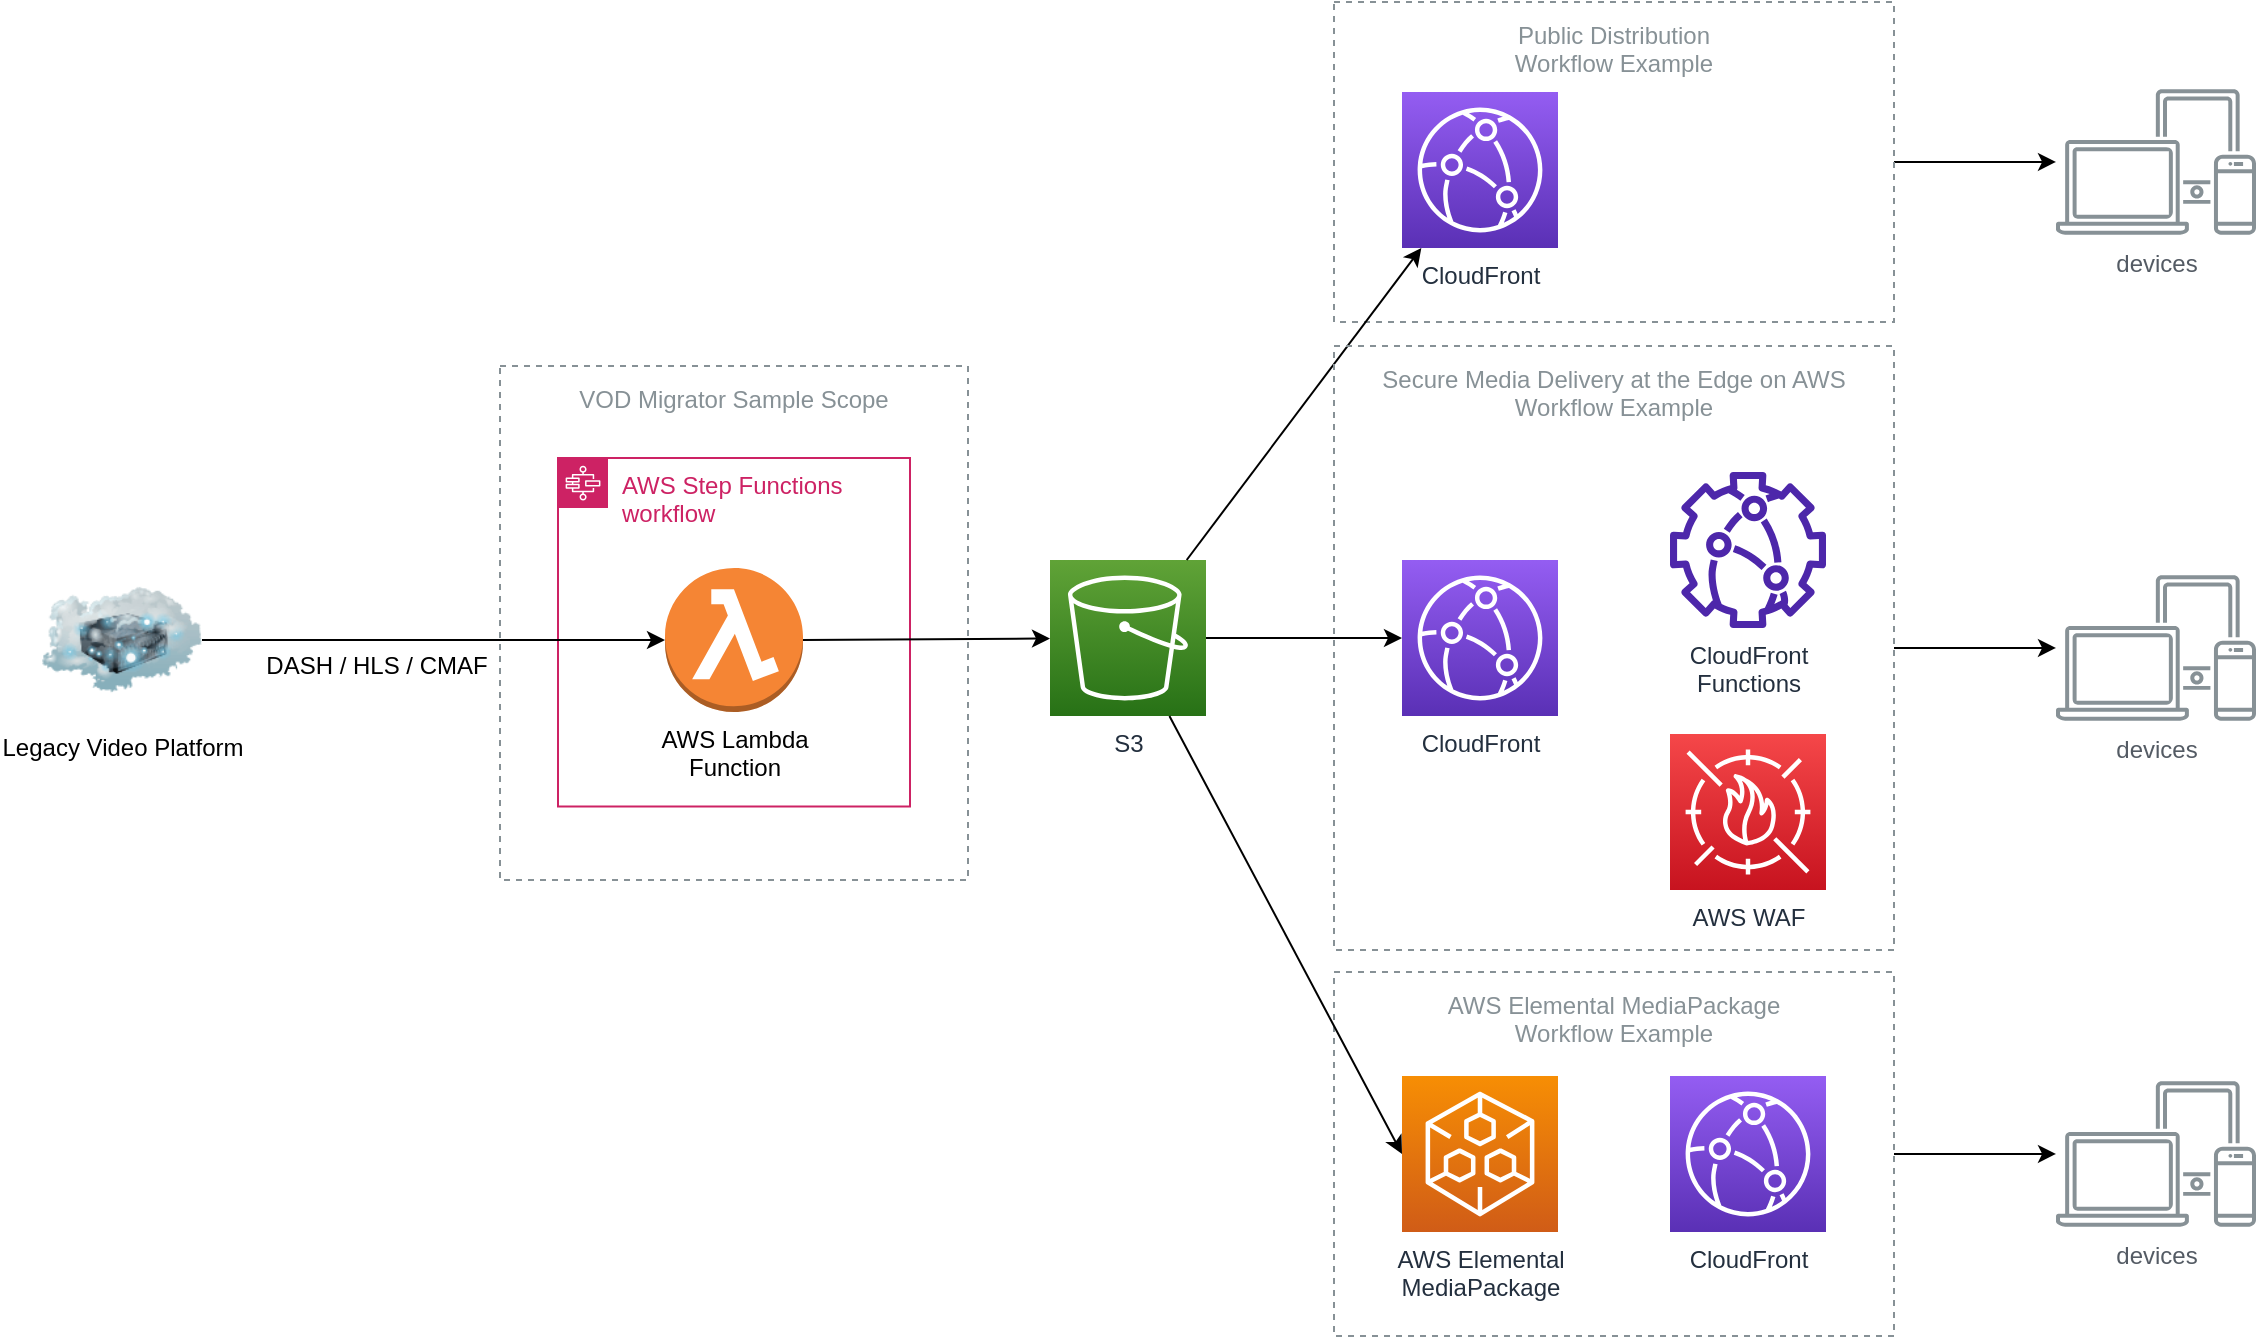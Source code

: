 <mxfile version="21.3.5" type="device">
  <diagram id="6V1RkcjRgHDBsygKQ3vI" name="Page-1">
    <mxGraphModel dx="1669" dy="1021" grid="0" gridSize="10" guides="1" tooltips="1" connect="1" arrows="1" fold="1" page="1" pageScale="1" pageWidth="1100" pageHeight="850" math="0" shadow="0">
      <root>
        <mxCell id="0" />
        <mxCell id="1" parent="0" />
        <mxCell id="mRjOx6q8iTEAwvPDBnvQ-6" value="VOD Migrator Sample Scope" style="outlineConnect=0;gradientColor=none;html=1;whiteSpace=wrap;fontSize=12;fontStyle=0;strokeColor=#879196;fillColor=none;verticalAlign=top;align=center;fontColor=#879196;dashed=1;spacingTop=3;labelBorderColor=none;" parent="1" vertex="1">
          <mxGeometry x="304" y="265" width="234" height="257" as="geometry" />
        </mxCell>
        <mxCell id="BhjHeKepnxJZUbuVkv7W-7" style="edgeStyle=orthogonalEdgeStyle;rounded=0;orthogonalLoop=1;jettySize=auto;html=1;labelBorderColor=none;" edge="1" parent="1" source="5ICaHRkHiHaQeu593VTu-4" target="BhjHeKepnxJZUbuVkv7W-5">
          <mxGeometry relative="1" as="geometry" />
        </mxCell>
        <mxCell id="5ICaHRkHiHaQeu593VTu-4" value="&lt;div&gt;AWS Elemental MediaPackage&lt;/div&gt;&lt;div&gt;Workflow Example&lt;/div&gt;" style="outlineConnect=0;gradientColor=none;html=1;whiteSpace=wrap;fontSize=12;fontStyle=0;strokeColor=#879196;fillColor=none;verticalAlign=top;align=center;fontColor=#879196;dashed=1;spacingTop=3;labelBorderColor=none;" parent="1" vertex="1">
          <mxGeometry x="721" y="568" width="280" height="182" as="geometry" />
        </mxCell>
        <mxCell id="k0CTMhvSvrrrKz5V2yOf-1" value="AWS Step Functions workflow" style="points=[[0,0],[0.25,0],[0.5,0],[0.75,0],[1,0],[1,0.25],[1,0.5],[1,0.75],[1,1],[0.75,1],[0.5,1],[0.25,1],[0,1],[0,0.75],[0,0.5],[0,0.25]];outlineConnect=0;gradientColor=none;html=1;whiteSpace=wrap;fontSize=12;fontStyle=0;shape=mxgraph.aws4.group;grIcon=mxgraph.aws4.group_aws_step_functions_workflow;strokeColor=#CD2264;fillColor=none;verticalAlign=top;align=left;spacingLeft=30;fontColor=#CD2264;dashed=0;labelBorderColor=none;" parent="1" vertex="1">
          <mxGeometry x="333" y="311" width="176" height="174.25" as="geometry" />
        </mxCell>
        <mxCell id="BhjHeKepnxJZUbuVkv7W-3" style="edgeStyle=orthogonalEdgeStyle;rounded=0;orthogonalLoop=1;jettySize=auto;html=1;labelBorderColor=none;" edge="1" parent="1" source="5ICaHRkHiHaQeu593VTu-1" target="BhjHeKepnxJZUbuVkv7W-2">
          <mxGeometry relative="1" as="geometry" />
        </mxCell>
        <mxCell id="5ICaHRkHiHaQeu593VTu-1" value="&lt;div&gt;Public Distribution&lt;/div&gt;&lt;div&gt;Workflow Example&lt;/div&gt;" style="outlineConnect=0;gradientColor=none;html=1;whiteSpace=wrap;fontSize=12;fontStyle=0;strokeColor=#879196;fillColor=none;verticalAlign=top;align=center;fontColor=#879196;dashed=1;spacingTop=3;labelBorderColor=none;" parent="1" vertex="1">
          <mxGeometry x="721" y="83" width="280" height="160" as="geometry" />
        </mxCell>
        <mxCell id="5ICaHRkHiHaQeu593VTu-10" style="edgeStyle=orthogonalEdgeStyle;rounded=0;orthogonalLoop=1;jettySize=auto;html=1;labelBorderColor=none;" parent="1" source="k0CTMhvSvrrrKz5V2yOf-5" target="5ICaHRkHiHaQeu593VTu-3" edge="1">
          <mxGeometry relative="1" as="geometry" />
        </mxCell>
        <mxCell id="k0CTMhvSvrrrKz5V2yOf-5" value="S3" style="outlineConnect=0;fontColor=#232F3E;gradientColor=#60A337;gradientDirection=north;fillColor=#277116;strokeColor=#ffffff;dashed=0;verticalLabelPosition=bottom;verticalAlign=top;align=center;html=1;fontSize=12;fontStyle=0;aspect=fixed;shape=mxgraph.aws4.resourceIcon;resIcon=mxgraph.aws4.s3;labelBorderColor=none;" parent="1" vertex="1">
          <mxGeometry x="579" y="362" width="78" height="78" as="geometry" />
        </mxCell>
        <mxCell id="k0CTMhvSvrrrKz5V2yOf-14" value="" style="endArrow=classic;html=1;exitX=1;exitY=0.5;exitDx=0;exitDy=0;exitPerimeter=0;labelBorderColor=none;" parent="1" source="5ICaHRkHiHaQeu593VTu-12" target="k0CTMhvSvrrrKz5V2yOf-5" edge="1">
          <mxGeometry width="50" height="50" relative="1" as="geometry">
            <mxPoint x="444" y="402" as="sourcePoint" />
            <mxPoint x="525" y="402" as="targetPoint" />
          </mxGeometry>
        </mxCell>
        <mxCell id="k0CTMhvSvrrrKz5V2yOf-20" value="" style="endArrow=classic;html=1;exitX=1;exitY=0.5;exitDx=0;exitDy=0;labelBorderColor=none;" parent="1" source="mRjOx6q8iTEAwvPDBnvQ-1" target="5ICaHRkHiHaQeu593VTu-12" edge="1">
          <mxGeometry width="50" height="50" relative="1" as="geometry">
            <mxPoint x="306.0" y="402.002" as="sourcePoint" />
            <mxPoint x="381" y="402" as="targetPoint" />
          </mxGeometry>
        </mxCell>
        <mxCell id="k0CTMhvSvrrrKz5V2yOf-22" value="&lt;div&gt;DASH / HLS / CMAF&lt;br&gt;&lt;/div&gt;" style="text;html=1;align=center;verticalAlign=middle;resizable=0;points=[];autosize=1;labelBorderColor=none;" parent="1" vertex="1">
          <mxGeometry x="181" y="406" width="121" height="18" as="geometry" />
        </mxCell>
        <mxCell id="mRjOx6q8iTEAwvPDBnvQ-1" value="Legacy Video Platform" style="image;html=1;labelBackgroundColor=none;image=img/lib/clip_art/networking/Cloud_Server_128x128.png;labelBorderColor=none;" parent="1" vertex="1">
          <mxGeometry x="75" y="362" width="80" height="80" as="geometry" />
        </mxCell>
        <mxCell id="mRjOx6q8iTEAwvPDBnvQ-4" value="CloudFront" style="outlineConnect=0;fontColor=#232F3E;gradientColor=#945DF2;gradientDirection=north;fillColor=#5A30B5;strokeColor=#ffffff;dashed=0;verticalLabelPosition=bottom;verticalAlign=top;align=center;html=1;fontSize=12;fontStyle=0;aspect=fixed;shape=mxgraph.aws4.resourceIcon;resIcon=mxgraph.aws4.cloudfront;labelBorderColor=none;" parent="1" vertex="1">
          <mxGeometry x="755" y="128" width="78" height="78" as="geometry" />
        </mxCell>
        <mxCell id="mRjOx6q8iTEAwvPDBnvQ-5" value="" style="endArrow=classic;html=1;labelBorderColor=none;" parent="1" source="k0CTMhvSvrrrKz5V2yOf-5" target="mRjOx6q8iTEAwvPDBnvQ-4" edge="1">
          <mxGeometry width="50" height="50" relative="1" as="geometry">
            <mxPoint x="479.0" y="412.002" as="sourcePoint" />
            <mxPoint x="589" y="411.262" as="targetPoint" />
          </mxGeometry>
        </mxCell>
        <mxCell id="BhjHeKepnxJZUbuVkv7W-6" style="edgeStyle=orthogonalEdgeStyle;rounded=0;orthogonalLoop=1;jettySize=auto;html=1;labelBorderColor=none;" edge="1" parent="1" source="5ICaHRkHiHaQeu593VTu-2" target="BhjHeKepnxJZUbuVkv7W-4">
          <mxGeometry relative="1" as="geometry" />
        </mxCell>
        <mxCell id="5ICaHRkHiHaQeu593VTu-2" value="Secure Media Delivery at the Edge on AWS Workflow Example" style="outlineConnect=0;gradientColor=none;html=1;whiteSpace=wrap;fontSize=12;fontStyle=0;strokeColor=#879196;fillColor=none;verticalAlign=top;align=center;fontColor=#879196;dashed=1;spacingTop=3;labelBorderColor=none;" parent="1" vertex="1">
          <mxGeometry x="721" y="255" width="280" height="302" as="geometry" />
        </mxCell>
        <mxCell id="5ICaHRkHiHaQeu593VTu-3" value="CloudFront" style="outlineConnect=0;fontColor=#232F3E;gradientColor=#945DF2;gradientDirection=north;fillColor=#5A30B5;strokeColor=#ffffff;dashed=0;verticalLabelPosition=bottom;verticalAlign=top;align=center;html=1;fontSize=12;fontStyle=0;aspect=fixed;shape=mxgraph.aws4.resourceIcon;resIcon=mxgraph.aws4.cloudfront;labelBorderColor=none;" parent="1" vertex="1">
          <mxGeometry x="755" y="362" width="78" height="78" as="geometry" />
        </mxCell>
        <mxCell id="5ICaHRkHiHaQeu593VTu-5" value="CloudFront" style="outlineConnect=0;fontColor=#232F3E;gradientColor=#945DF2;gradientDirection=north;fillColor=#5A30B5;strokeColor=#ffffff;dashed=0;verticalLabelPosition=bottom;verticalAlign=top;align=center;html=1;fontSize=12;fontStyle=0;aspect=fixed;shape=mxgraph.aws4.resourceIcon;resIcon=mxgraph.aws4.cloudfront;labelBorderColor=none;" parent="1" vertex="1">
          <mxGeometry x="889" y="620" width="78" height="78" as="geometry" />
        </mxCell>
        <mxCell id="5ICaHRkHiHaQeu593VTu-6" value="&lt;div&gt;AWS Elemental&lt;/div&gt;&lt;div&gt;MediaPackage&lt;/div&gt;" style="sketch=0;points=[[0,0,0],[0.25,0,0],[0.5,0,0],[0.75,0,0],[1,0,0],[0,1,0],[0.25,1,0],[0.5,1,0],[0.75,1,0],[1,1,0],[0,0.25,0],[0,0.5,0],[0,0.75,0],[1,0.25,0],[1,0.5,0],[1,0.75,0]];outlineConnect=0;fontColor=#232F3E;gradientColor=#F78E04;gradientDirection=north;fillColor=#D05C17;strokeColor=#ffffff;dashed=0;verticalLabelPosition=bottom;verticalAlign=top;align=center;html=1;fontSize=12;fontStyle=0;aspect=fixed;shape=mxgraph.aws4.resourceIcon;resIcon=mxgraph.aws4.elemental_mediapackage;labelBorderColor=none;" parent="1" vertex="1">
          <mxGeometry x="755" y="620" width="78" height="78" as="geometry" />
        </mxCell>
        <mxCell id="5ICaHRkHiHaQeu593VTu-9" value="" style="endArrow=classic;html=1;entryX=0;entryY=0.5;entryDx=0;entryDy=0;entryPerimeter=0;labelBorderColor=none;" parent="1" source="k0CTMhvSvrrrKz5V2yOf-5" target="5ICaHRkHiHaQeu593VTu-6" edge="1">
          <mxGeometry width="50" height="50" relative="1" as="geometry">
            <mxPoint x="656" y="372" as="sourcePoint" />
            <mxPoint x="642" y="662" as="targetPoint" />
          </mxGeometry>
        </mxCell>
        <mxCell id="5ICaHRkHiHaQeu593VTu-12" value="&lt;div&gt;AWS Lambda&lt;/div&gt;&lt;div&gt;Function&lt;br&gt;&lt;/div&gt;" style="outlineConnect=0;dashed=0;verticalLabelPosition=bottom;verticalAlign=top;align=center;html=1;shape=mxgraph.aws3.lambda_function;fillColor=#F58534;gradientColor=none;labelBorderColor=none;" parent="1" vertex="1">
          <mxGeometry x="386.5" y="366" width="69" height="72" as="geometry" />
        </mxCell>
        <mxCell id="IlLjVqS1i57y3N6Vqv3P-1" value="AWS WAF" style="outlineConnect=0;fontColor=#232F3E;gradientColor=#F54749;gradientDirection=north;fillColor=#C7131F;strokeColor=#ffffff;dashed=0;verticalLabelPosition=bottom;verticalAlign=top;align=center;html=1;fontSize=12;fontStyle=0;aspect=fixed;shape=mxgraph.aws4.resourceIcon;resIcon=mxgraph.aws4.waf;labelBorderColor=none;" parent="1" vertex="1">
          <mxGeometry x="889" y="449" width="78" height="78" as="geometry" />
        </mxCell>
        <mxCell id="BhjHeKepnxJZUbuVkv7W-1" value="&lt;div&gt;CloudFront&lt;/div&gt;&lt;div&gt;Functions&lt;/div&gt;" style="sketch=0;outlineConnect=0;fontColor=#232F3E;gradientColor=none;fillColor=#4D27AA;strokeColor=none;dashed=0;verticalLabelPosition=bottom;verticalAlign=top;align=center;html=1;fontSize=12;fontStyle=0;aspect=fixed;pointerEvents=1;shape=mxgraph.aws4.cloudfront_functions;labelBorderColor=none;" vertex="1" parent="1">
          <mxGeometry x="889" y="318" width="78" height="78" as="geometry" />
        </mxCell>
        <mxCell id="BhjHeKepnxJZUbuVkv7W-2" value="devices" style="sketch=0;outlineConnect=0;gradientColor=none;fontColor=#545B64;strokeColor=none;fillColor=#879196;dashed=0;verticalLabelPosition=bottom;verticalAlign=top;align=center;html=1;fontSize=12;fontStyle=0;aspect=fixed;shape=mxgraph.aws4.illustration_devices;pointerEvents=1;labelBorderColor=none;" vertex="1" parent="1">
          <mxGeometry x="1082" y="126.5" width="100" height="73" as="geometry" />
        </mxCell>
        <mxCell id="BhjHeKepnxJZUbuVkv7W-4" value="devices" style="sketch=0;outlineConnect=0;gradientColor=none;fontColor=#545B64;strokeColor=none;fillColor=#879196;dashed=0;verticalLabelPosition=bottom;verticalAlign=top;align=center;html=1;fontSize=12;fontStyle=0;aspect=fixed;shape=mxgraph.aws4.illustration_devices;pointerEvents=1;labelBorderColor=none;" vertex="1" parent="1">
          <mxGeometry x="1082" y="369.5" width="100" height="73" as="geometry" />
        </mxCell>
        <mxCell id="BhjHeKepnxJZUbuVkv7W-5" value="devices" style="sketch=0;outlineConnect=0;gradientColor=none;fontColor=#545B64;strokeColor=none;fillColor=#879196;dashed=0;verticalLabelPosition=bottom;verticalAlign=top;align=center;html=1;fontSize=12;fontStyle=0;aspect=fixed;shape=mxgraph.aws4.illustration_devices;pointerEvents=1;labelBorderColor=none;" vertex="1" parent="1">
          <mxGeometry x="1082" y="622.5" width="100" height="73" as="geometry" />
        </mxCell>
      </root>
    </mxGraphModel>
  </diagram>
</mxfile>

